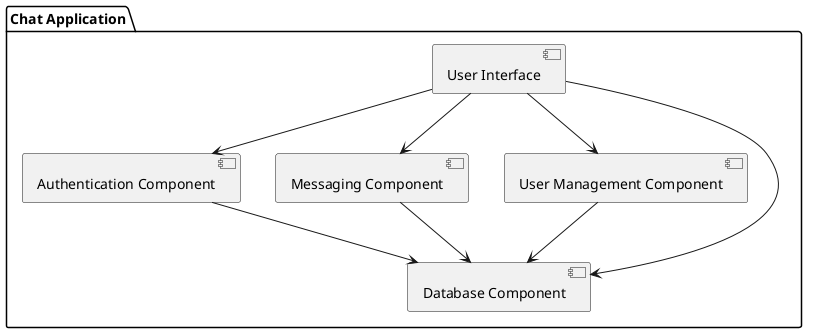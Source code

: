 @startuml

package "Chat Application" {
  [User Interface]
  [Authentication Component]
  [Messaging Component]
  [User Management Component]
  [Database Component]
}

[User Interface] --> [Authentication Component]
[User Interface] --> [Messaging Component]
[User Interface] --> [User Management Component]
[User Interface] --> [Database Component]

[Authentication Component] --> [Database Component]

[Messaging Component] --> [Database Component]

[User Management Component] --> [Database Component]

@enduml
